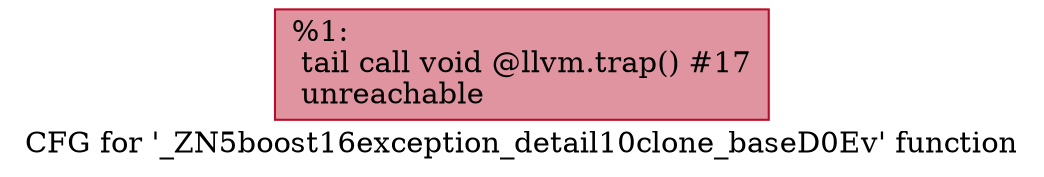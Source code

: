 digraph "CFG for '_ZN5boost16exception_detail10clone_baseD0Ev' function" {
	label="CFG for '_ZN5boost16exception_detail10clone_baseD0Ev' function";

	Node0x55c20b499c70 [shape=record,color="#b70d28ff", style=filled, fillcolor="#b70d2870",label="{%1:\l  tail call void @llvm.trap() #17\l  unreachable\l}"];
}
